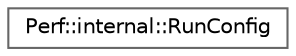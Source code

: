 digraph "类继承关系图"
{
 // LATEX_PDF_SIZE
  bgcolor="transparent";
  edge [fontname=Helvetica,fontsize=10,labelfontname=Helvetica,labelfontsize=10];
  node [fontname=Helvetica,fontsize=10,shape=box,height=0.2,width=0.4];
  rankdir="LR";
  Node0 [id="Node000000",label="Perf::internal::RunConfig",height=0.2,width=0.4,color="grey40", fillcolor="white", style="filled",URL="$struct_perf_1_1internal_1_1_run_config.html",tooltip="Settings of a test run configuration"];
}
